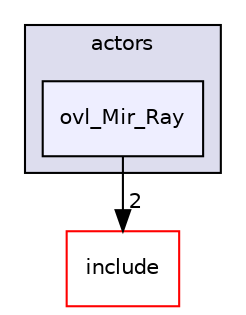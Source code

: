digraph "src/overlays/actors/ovl_Mir_Ray" {
  compound=true
  node [ fontsize="10", fontname="Helvetica"];
  edge [ labelfontsize="10", labelfontname="Helvetica"];
  subgraph clusterdir_e93473484be31ce7bcb356bd643a22f8 {
    graph [ bgcolor="#ddddee", pencolor="black", label="actors" fontname="Helvetica", fontsize="10", URL="dir_e93473484be31ce7bcb356bd643a22f8.html"]
  dir_a5254ad7146346e771922da8534ed71d [shape=box, label="ovl_Mir_Ray", style="filled", fillcolor="#eeeeff", pencolor="black", URL="dir_a5254ad7146346e771922da8534ed71d.html"];
  }
  dir_d44c64559bbebec7f509842c48db8b23 [shape=box label="include" fillcolor="white" style="filled" color="red" URL="dir_d44c64559bbebec7f509842c48db8b23.html"];
  dir_a5254ad7146346e771922da8534ed71d->dir_d44c64559bbebec7f509842c48db8b23 [headlabel="2", labeldistance=1.5 headhref="dir_000404_000000.html"];
}
